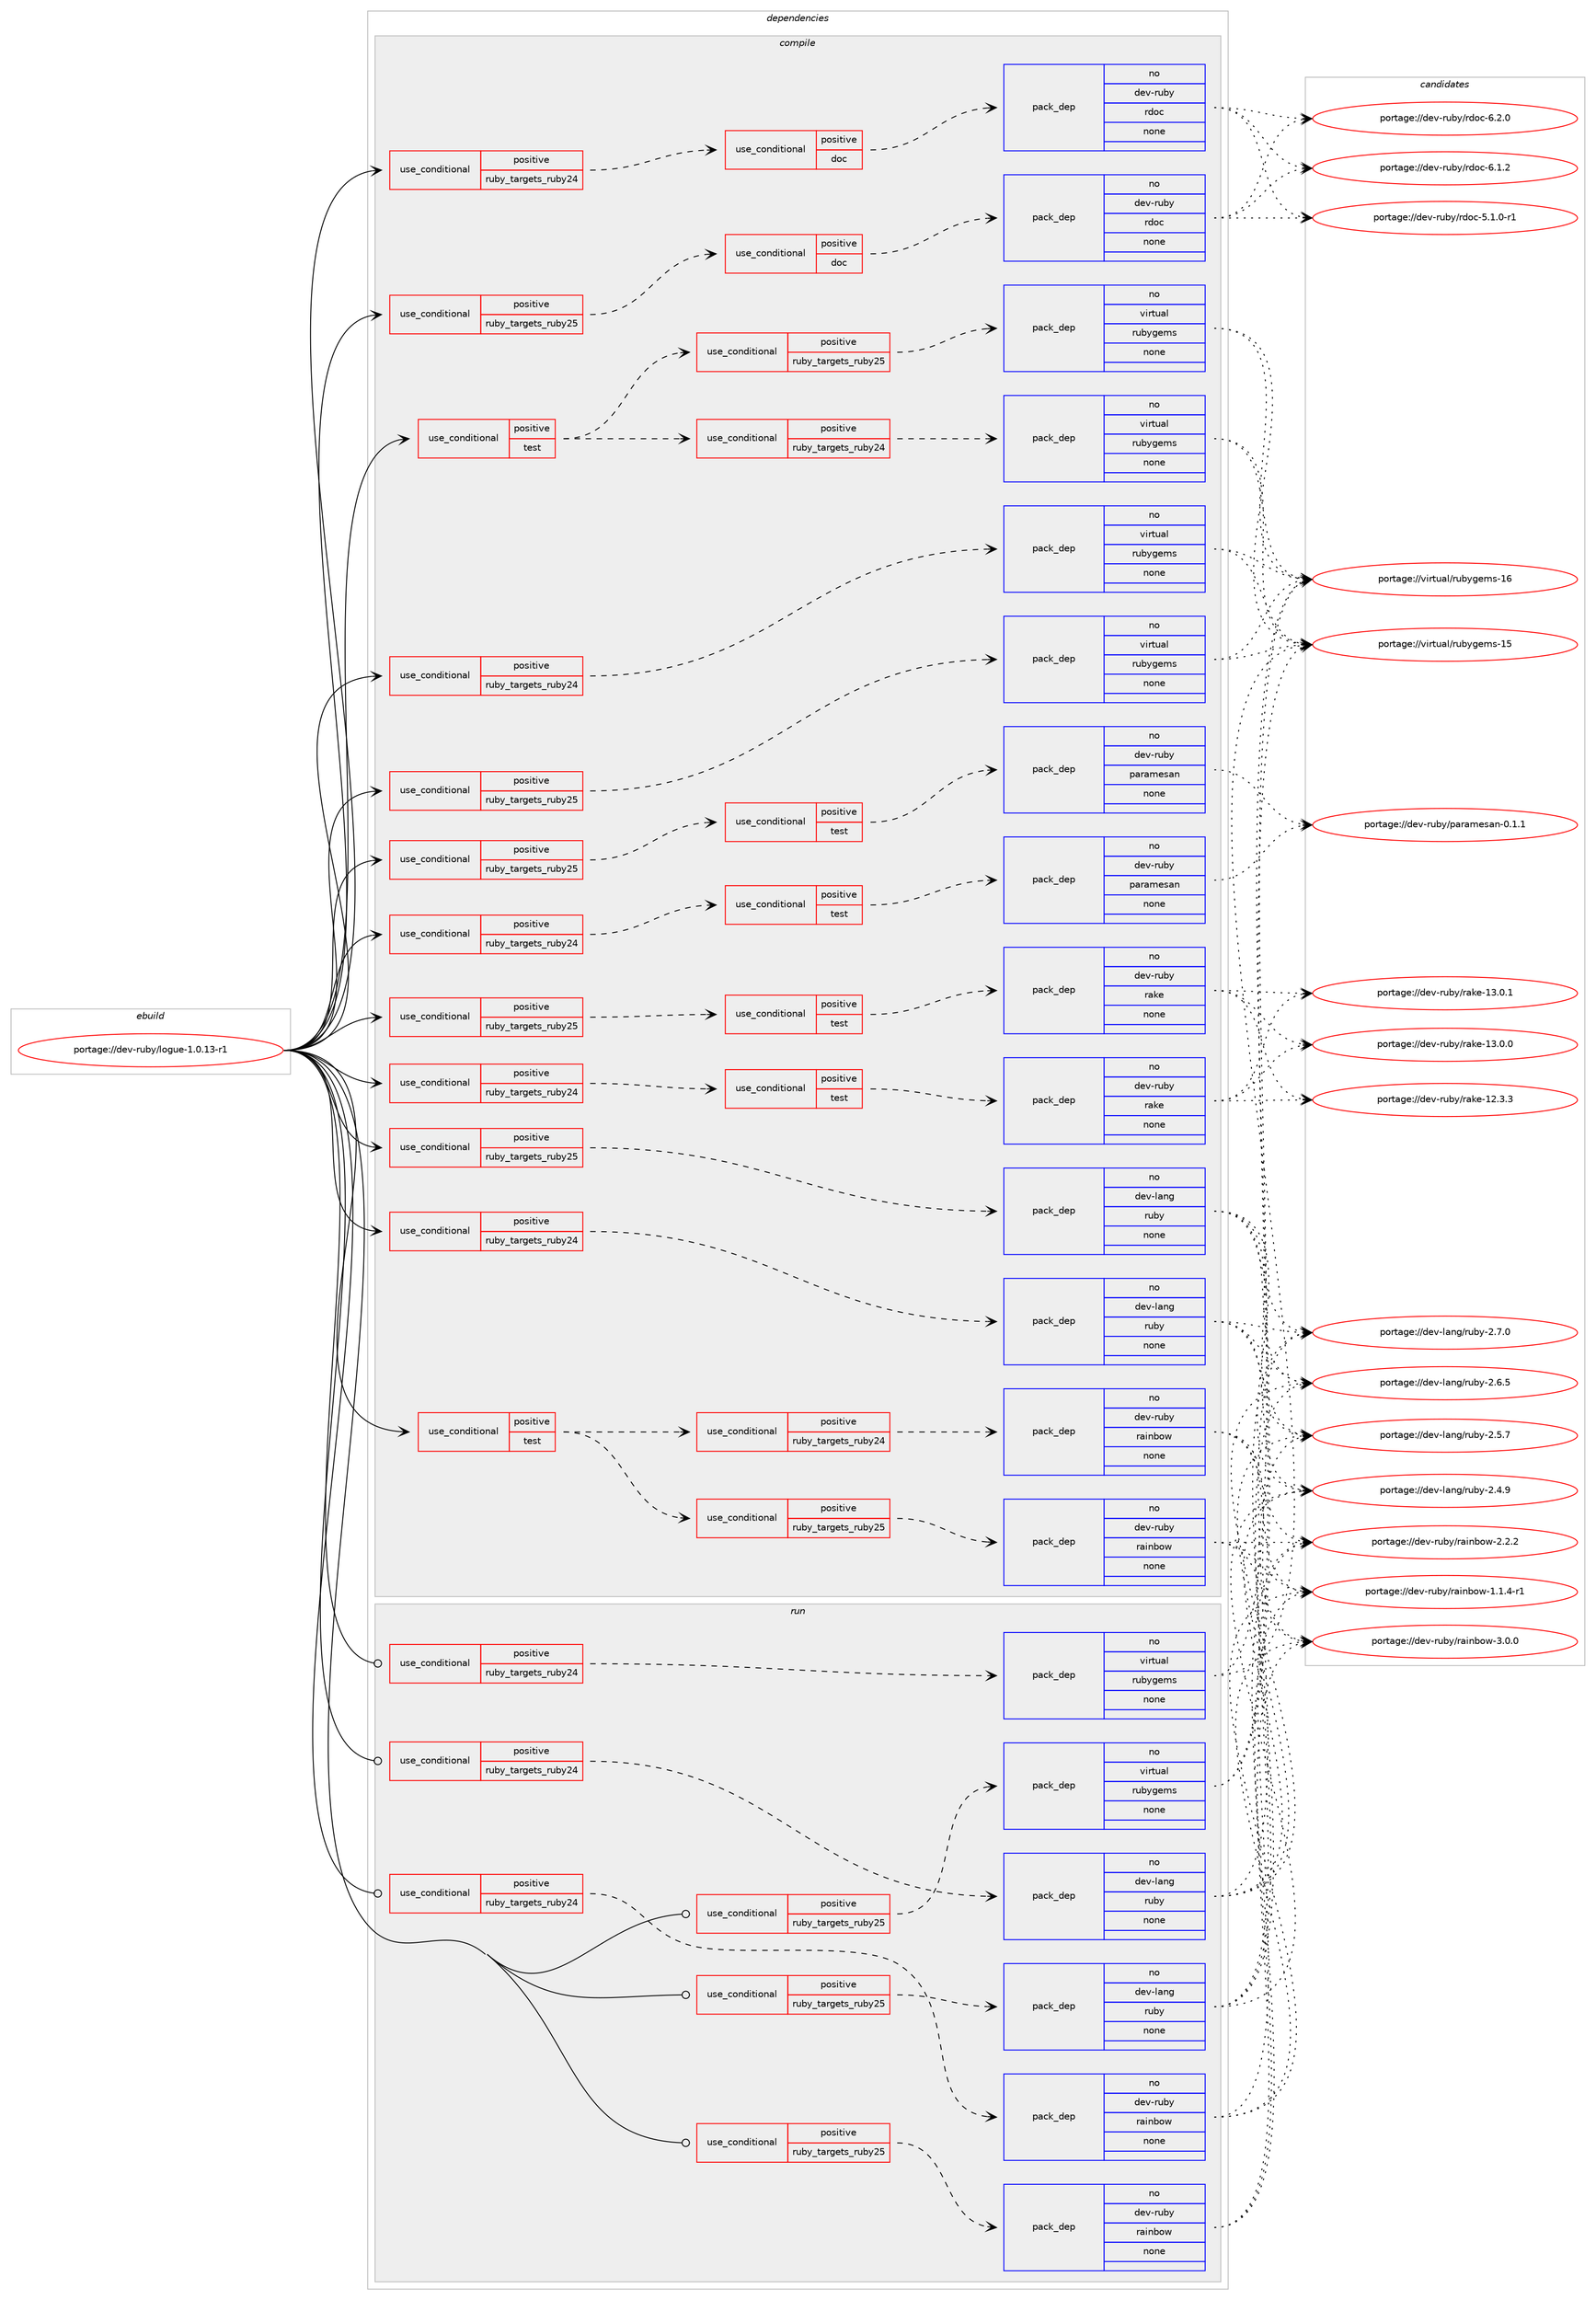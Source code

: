 digraph prolog {

# *************
# Graph options
# *************

newrank=true;
concentrate=true;
compound=true;
graph [rankdir=LR,fontname=Helvetica,fontsize=10,ranksep=1.5];#, ranksep=2.5, nodesep=0.2];
edge  [arrowhead=vee];
node  [fontname=Helvetica,fontsize=10];

# **********
# The ebuild
# **********

subgraph cluster_leftcol {
color=gray;
label=<<i>ebuild</i>>;
id [label="portage://dev-ruby/logue-1.0.13-r1", color=red, width=4, href="../dev-ruby/logue-1.0.13-r1.svg"];
}

# ****************
# The dependencies
# ****************

subgraph cluster_midcol {
color=gray;
label=<<i>dependencies</i>>;
subgraph cluster_compile {
fillcolor="#eeeeee";
style=filled;
label=<<i>compile</i>>;
subgraph cond83298 {
dependency348232 [label=<<TABLE BORDER="0" CELLBORDER="1" CELLSPACING="0" CELLPADDING="4"><TR><TD ROWSPAN="3" CELLPADDING="10">use_conditional</TD></TR><TR><TD>positive</TD></TR><TR><TD>ruby_targets_ruby24</TD></TR></TABLE>>, shape=none, color=red];
subgraph cond83299 {
dependency348233 [label=<<TABLE BORDER="0" CELLBORDER="1" CELLSPACING="0" CELLPADDING="4"><TR><TD ROWSPAN="3" CELLPADDING="10">use_conditional</TD></TR><TR><TD>positive</TD></TR><TR><TD>doc</TD></TR></TABLE>>, shape=none, color=red];
subgraph pack260139 {
dependency348234 [label=<<TABLE BORDER="0" CELLBORDER="1" CELLSPACING="0" CELLPADDING="4" WIDTH="220"><TR><TD ROWSPAN="6" CELLPADDING="30">pack_dep</TD></TR><TR><TD WIDTH="110">no</TD></TR><TR><TD>dev-ruby</TD></TR><TR><TD>rdoc</TD></TR><TR><TD>none</TD></TR><TR><TD></TD></TR></TABLE>>, shape=none, color=blue];
}
dependency348233:e -> dependency348234:w [weight=20,style="dashed",arrowhead="vee"];
}
dependency348232:e -> dependency348233:w [weight=20,style="dashed",arrowhead="vee"];
}
id:e -> dependency348232:w [weight=20,style="solid",arrowhead="vee"];
subgraph cond83300 {
dependency348235 [label=<<TABLE BORDER="0" CELLBORDER="1" CELLSPACING="0" CELLPADDING="4"><TR><TD ROWSPAN="3" CELLPADDING="10">use_conditional</TD></TR><TR><TD>positive</TD></TR><TR><TD>ruby_targets_ruby24</TD></TR></TABLE>>, shape=none, color=red];
subgraph cond83301 {
dependency348236 [label=<<TABLE BORDER="0" CELLBORDER="1" CELLSPACING="0" CELLPADDING="4"><TR><TD ROWSPAN="3" CELLPADDING="10">use_conditional</TD></TR><TR><TD>positive</TD></TR><TR><TD>test</TD></TR></TABLE>>, shape=none, color=red];
subgraph pack260140 {
dependency348237 [label=<<TABLE BORDER="0" CELLBORDER="1" CELLSPACING="0" CELLPADDING="4" WIDTH="220"><TR><TD ROWSPAN="6" CELLPADDING="30">pack_dep</TD></TR><TR><TD WIDTH="110">no</TD></TR><TR><TD>dev-ruby</TD></TR><TR><TD>paramesan</TD></TR><TR><TD>none</TD></TR><TR><TD></TD></TR></TABLE>>, shape=none, color=blue];
}
dependency348236:e -> dependency348237:w [weight=20,style="dashed",arrowhead="vee"];
}
dependency348235:e -> dependency348236:w [weight=20,style="dashed",arrowhead="vee"];
}
id:e -> dependency348235:w [weight=20,style="solid",arrowhead="vee"];
subgraph cond83302 {
dependency348238 [label=<<TABLE BORDER="0" CELLBORDER="1" CELLSPACING="0" CELLPADDING="4"><TR><TD ROWSPAN="3" CELLPADDING="10">use_conditional</TD></TR><TR><TD>positive</TD></TR><TR><TD>ruby_targets_ruby24</TD></TR></TABLE>>, shape=none, color=red];
subgraph cond83303 {
dependency348239 [label=<<TABLE BORDER="0" CELLBORDER="1" CELLSPACING="0" CELLPADDING="4"><TR><TD ROWSPAN="3" CELLPADDING="10">use_conditional</TD></TR><TR><TD>positive</TD></TR><TR><TD>test</TD></TR></TABLE>>, shape=none, color=red];
subgraph pack260141 {
dependency348240 [label=<<TABLE BORDER="0" CELLBORDER="1" CELLSPACING="0" CELLPADDING="4" WIDTH="220"><TR><TD ROWSPAN="6" CELLPADDING="30">pack_dep</TD></TR><TR><TD WIDTH="110">no</TD></TR><TR><TD>dev-ruby</TD></TR><TR><TD>rake</TD></TR><TR><TD>none</TD></TR><TR><TD></TD></TR></TABLE>>, shape=none, color=blue];
}
dependency348239:e -> dependency348240:w [weight=20,style="dashed",arrowhead="vee"];
}
dependency348238:e -> dependency348239:w [weight=20,style="dashed",arrowhead="vee"];
}
id:e -> dependency348238:w [weight=20,style="solid",arrowhead="vee"];
subgraph cond83304 {
dependency348241 [label=<<TABLE BORDER="0" CELLBORDER="1" CELLSPACING="0" CELLPADDING="4"><TR><TD ROWSPAN="3" CELLPADDING="10">use_conditional</TD></TR><TR><TD>positive</TD></TR><TR><TD>ruby_targets_ruby24</TD></TR></TABLE>>, shape=none, color=red];
subgraph pack260142 {
dependency348242 [label=<<TABLE BORDER="0" CELLBORDER="1" CELLSPACING="0" CELLPADDING="4" WIDTH="220"><TR><TD ROWSPAN="6" CELLPADDING="30">pack_dep</TD></TR><TR><TD WIDTH="110">no</TD></TR><TR><TD>dev-lang</TD></TR><TR><TD>ruby</TD></TR><TR><TD>none</TD></TR><TR><TD></TD></TR></TABLE>>, shape=none, color=blue];
}
dependency348241:e -> dependency348242:w [weight=20,style="dashed",arrowhead="vee"];
}
id:e -> dependency348241:w [weight=20,style="solid",arrowhead="vee"];
subgraph cond83305 {
dependency348243 [label=<<TABLE BORDER="0" CELLBORDER="1" CELLSPACING="0" CELLPADDING="4"><TR><TD ROWSPAN="3" CELLPADDING="10">use_conditional</TD></TR><TR><TD>positive</TD></TR><TR><TD>ruby_targets_ruby24</TD></TR></TABLE>>, shape=none, color=red];
subgraph pack260143 {
dependency348244 [label=<<TABLE BORDER="0" CELLBORDER="1" CELLSPACING="0" CELLPADDING="4" WIDTH="220"><TR><TD ROWSPAN="6" CELLPADDING="30">pack_dep</TD></TR><TR><TD WIDTH="110">no</TD></TR><TR><TD>virtual</TD></TR><TR><TD>rubygems</TD></TR><TR><TD>none</TD></TR><TR><TD></TD></TR></TABLE>>, shape=none, color=blue];
}
dependency348243:e -> dependency348244:w [weight=20,style="dashed",arrowhead="vee"];
}
id:e -> dependency348243:w [weight=20,style="solid",arrowhead="vee"];
subgraph cond83306 {
dependency348245 [label=<<TABLE BORDER="0" CELLBORDER="1" CELLSPACING="0" CELLPADDING="4"><TR><TD ROWSPAN="3" CELLPADDING="10">use_conditional</TD></TR><TR><TD>positive</TD></TR><TR><TD>ruby_targets_ruby25</TD></TR></TABLE>>, shape=none, color=red];
subgraph cond83307 {
dependency348246 [label=<<TABLE BORDER="0" CELLBORDER="1" CELLSPACING="0" CELLPADDING="4"><TR><TD ROWSPAN="3" CELLPADDING="10">use_conditional</TD></TR><TR><TD>positive</TD></TR><TR><TD>doc</TD></TR></TABLE>>, shape=none, color=red];
subgraph pack260144 {
dependency348247 [label=<<TABLE BORDER="0" CELLBORDER="1" CELLSPACING="0" CELLPADDING="4" WIDTH="220"><TR><TD ROWSPAN="6" CELLPADDING="30">pack_dep</TD></TR><TR><TD WIDTH="110">no</TD></TR><TR><TD>dev-ruby</TD></TR><TR><TD>rdoc</TD></TR><TR><TD>none</TD></TR><TR><TD></TD></TR></TABLE>>, shape=none, color=blue];
}
dependency348246:e -> dependency348247:w [weight=20,style="dashed",arrowhead="vee"];
}
dependency348245:e -> dependency348246:w [weight=20,style="dashed",arrowhead="vee"];
}
id:e -> dependency348245:w [weight=20,style="solid",arrowhead="vee"];
subgraph cond83308 {
dependency348248 [label=<<TABLE BORDER="0" CELLBORDER="1" CELLSPACING="0" CELLPADDING="4"><TR><TD ROWSPAN="3" CELLPADDING="10">use_conditional</TD></TR><TR><TD>positive</TD></TR><TR><TD>ruby_targets_ruby25</TD></TR></TABLE>>, shape=none, color=red];
subgraph cond83309 {
dependency348249 [label=<<TABLE BORDER="0" CELLBORDER="1" CELLSPACING="0" CELLPADDING="4"><TR><TD ROWSPAN="3" CELLPADDING="10">use_conditional</TD></TR><TR><TD>positive</TD></TR><TR><TD>test</TD></TR></TABLE>>, shape=none, color=red];
subgraph pack260145 {
dependency348250 [label=<<TABLE BORDER="0" CELLBORDER="1" CELLSPACING="0" CELLPADDING="4" WIDTH="220"><TR><TD ROWSPAN="6" CELLPADDING="30">pack_dep</TD></TR><TR><TD WIDTH="110">no</TD></TR><TR><TD>dev-ruby</TD></TR><TR><TD>paramesan</TD></TR><TR><TD>none</TD></TR><TR><TD></TD></TR></TABLE>>, shape=none, color=blue];
}
dependency348249:e -> dependency348250:w [weight=20,style="dashed",arrowhead="vee"];
}
dependency348248:e -> dependency348249:w [weight=20,style="dashed",arrowhead="vee"];
}
id:e -> dependency348248:w [weight=20,style="solid",arrowhead="vee"];
subgraph cond83310 {
dependency348251 [label=<<TABLE BORDER="0" CELLBORDER="1" CELLSPACING="0" CELLPADDING="4"><TR><TD ROWSPAN="3" CELLPADDING="10">use_conditional</TD></TR><TR><TD>positive</TD></TR><TR><TD>ruby_targets_ruby25</TD></TR></TABLE>>, shape=none, color=red];
subgraph cond83311 {
dependency348252 [label=<<TABLE BORDER="0" CELLBORDER="1" CELLSPACING="0" CELLPADDING="4"><TR><TD ROWSPAN="3" CELLPADDING="10">use_conditional</TD></TR><TR><TD>positive</TD></TR><TR><TD>test</TD></TR></TABLE>>, shape=none, color=red];
subgraph pack260146 {
dependency348253 [label=<<TABLE BORDER="0" CELLBORDER="1" CELLSPACING="0" CELLPADDING="4" WIDTH="220"><TR><TD ROWSPAN="6" CELLPADDING="30">pack_dep</TD></TR><TR><TD WIDTH="110">no</TD></TR><TR><TD>dev-ruby</TD></TR><TR><TD>rake</TD></TR><TR><TD>none</TD></TR><TR><TD></TD></TR></TABLE>>, shape=none, color=blue];
}
dependency348252:e -> dependency348253:w [weight=20,style="dashed",arrowhead="vee"];
}
dependency348251:e -> dependency348252:w [weight=20,style="dashed",arrowhead="vee"];
}
id:e -> dependency348251:w [weight=20,style="solid",arrowhead="vee"];
subgraph cond83312 {
dependency348254 [label=<<TABLE BORDER="0" CELLBORDER="1" CELLSPACING="0" CELLPADDING="4"><TR><TD ROWSPAN="3" CELLPADDING="10">use_conditional</TD></TR><TR><TD>positive</TD></TR><TR><TD>ruby_targets_ruby25</TD></TR></TABLE>>, shape=none, color=red];
subgraph pack260147 {
dependency348255 [label=<<TABLE BORDER="0" CELLBORDER="1" CELLSPACING="0" CELLPADDING="4" WIDTH="220"><TR><TD ROWSPAN="6" CELLPADDING="30">pack_dep</TD></TR><TR><TD WIDTH="110">no</TD></TR><TR><TD>dev-lang</TD></TR><TR><TD>ruby</TD></TR><TR><TD>none</TD></TR><TR><TD></TD></TR></TABLE>>, shape=none, color=blue];
}
dependency348254:e -> dependency348255:w [weight=20,style="dashed",arrowhead="vee"];
}
id:e -> dependency348254:w [weight=20,style="solid",arrowhead="vee"];
subgraph cond83313 {
dependency348256 [label=<<TABLE BORDER="0" CELLBORDER="1" CELLSPACING="0" CELLPADDING="4"><TR><TD ROWSPAN="3" CELLPADDING="10">use_conditional</TD></TR><TR><TD>positive</TD></TR><TR><TD>ruby_targets_ruby25</TD></TR></TABLE>>, shape=none, color=red];
subgraph pack260148 {
dependency348257 [label=<<TABLE BORDER="0" CELLBORDER="1" CELLSPACING="0" CELLPADDING="4" WIDTH="220"><TR><TD ROWSPAN="6" CELLPADDING="30">pack_dep</TD></TR><TR><TD WIDTH="110">no</TD></TR><TR><TD>virtual</TD></TR><TR><TD>rubygems</TD></TR><TR><TD>none</TD></TR><TR><TD></TD></TR></TABLE>>, shape=none, color=blue];
}
dependency348256:e -> dependency348257:w [weight=20,style="dashed",arrowhead="vee"];
}
id:e -> dependency348256:w [weight=20,style="solid",arrowhead="vee"];
subgraph cond83314 {
dependency348258 [label=<<TABLE BORDER="0" CELLBORDER="1" CELLSPACING="0" CELLPADDING="4"><TR><TD ROWSPAN="3" CELLPADDING="10">use_conditional</TD></TR><TR><TD>positive</TD></TR><TR><TD>test</TD></TR></TABLE>>, shape=none, color=red];
subgraph cond83315 {
dependency348259 [label=<<TABLE BORDER="0" CELLBORDER="1" CELLSPACING="0" CELLPADDING="4"><TR><TD ROWSPAN="3" CELLPADDING="10">use_conditional</TD></TR><TR><TD>positive</TD></TR><TR><TD>ruby_targets_ruby24</TD></TR></TABLE>>, shape=none, color=red];
subgraph pack260149 {
dependency348260 [label=<<TABLE BORDER="0" CELLBORDER="1" CELLSPACING="0" CELLPADDING="4" WIDTH="220"><TR><TD ROWSPAN="6" CELLPADDING="30">pack_dep</TD></TR><TR><TD WIDTH="110">no</TD></TR><TR><TD>dev-ruby</TD></TR><TR><TD>rainbow</TD></TR><TR><TD>none</TD></TR><TR><TD></TD></TR></TABLE>>, shape=none, color=blue];
}
dependency348259:e -> dependency348260:w [weight=20,style="dashed",arrowhead="vee"];
}
dependency348258:e -> dependency348259:w [weight=20,style="dashed",arrowhead="vee"];
subgraph cond83316 {
dependency348261 [label=<<TABLE BORDER="0" CELLBORDER="1" CELLSPACING="0" CELLPADDING="4"><TR><TD ROWSPAN="3" CELLPADDING="10">use_conditional</TD></TR><TR><TD>positive</TD></TR><TR><TD>ruby_targets_ruby25</TD></TR></TABLE>>, shape=none, color=red];
subgraph pack260150 {
dependency348262 [label=<<TABLE BORDER="0" CELLBORDER="1" CELLSPACING="0" CELLPADDING="4" WIDTH="220"><TR><TD ROWSPAN="6" CELLPADDING="30">pack_dep</TD></TR><TR><TD WIDTH="110">no</TD></TR><TR><TD>dev-ruby</TD></TR><TR><TD>rainbow</TD></TR><TR><TD>none</TD></TR><TR><TD></TD></TR></TABLE>>, shape=none, color=blue];
}
dependency348261:e -> dependency348262:w [weight=20,style="dashed",arrowhead="vee"];
}
dependency348258:e -> dependency348261:w [weight=20,style="dashed",arrowhead="vee"];
}
id:e -> dependency348258:w [weight=20,style="solid",arrowhead="vee"];
subgraph cond83317 {
dependency348263 [label=<<TABLE BORDER="0" CELLBORDER="1" CELLSPACING="0" CELLPADDING="4"><TR><TD ROWSPAN="3" CELLPADDING="10">use_conditional</TD></TR><TR><TD>positive</TD></TR><TR><TD>test</TD></TR></TABLE>>, shape=none, color=red];
subgraph cond83318 {
dependency348264 [label=<<TABLE BORDER="0" CELLBORDER="1" CELLSPACING="0" CELLPADDING="4"><TR><TD ROWSPAN="3" CELLPADDING="10">use_conditional</TD></TR><TR><TD>positive</TD></TR><TR><TD>ruby_targets_ruby24</TD></TR></TABLE>>, shape=none, color=red];
subgraph pack260151 {
dependency348265 [label=<<TABLE BORDER="0" CELLBORDER="1" CELLSPACING="0" CELLPADDING="4" WIDTH="220"><TR><TD ROWSPAN="6" CELLPADDING="30">pack_dep</TD></TR><TR><TD WIDTH="110">no</TD></TR><TR><TD>virtual</TD></TR><TR><TD>rubygems</TD></TR><TR><TD>none</TD></TR><TR><TD></TD></TR></TABLE>>, shape=none, color=blue];
}
dependency348264:e -> dependency348265:w [weight=20,style="dashed",arrowhead="vee"];
}
dependency348263:e -> dependency348264:w [weight=20,style="dashed",arrowhead="vee"];
subgraph cond83319 {
dependency348266 [label=<<TABLE BORDER="0" CELLBORDER="1" CELLSPACING="0" CELLPADDING="4"><TR><TD ROWSPAN="3" CELLPADDING="10">use_conditional</TD></TR><TR><TD>positive</TD></TR><TR><TD>ruby_targets_ruby25</TD></TR></TABLE>>, shape=none, color=red];
subgraph pack260152 {
dependency348267 [label=<<TABLE BORDER="0" CELLBORDER="1" CELLSPACING="0" CELLPADDING="4" WIDTH="220"><TR><TD ROWSPAN="6" CELLPADDING="30">pack_dep</TD></TR><TR><TD WIDTH="110">no</TD></TR><TR><TD>virtual</TD></TR><TR><TD>rubygems</TD></TR><TR><TD>none</TD></TR><TR><TD></TD></TR></TABLE>>, shape=none, color=blue];
}
dependency348266:e -> dependency348267:w [weight=20,style="dashed",arrowhead="vee"];
}
dependency348263:e -> dependency348266:w [weight=20,style="dashed",arrowhead="vee"];
}
id:e -> dependency348263:w [weight=20,style="solid",arrowhead="vee"];
}
subgraph cluster_compileandrun {
fillcolor="#eeeeee";
style=filled;
label=<<i>compile and run</i>>;
}
subgraph cluster_run {
fillcolor="#eeeeee";
style=filled;
label=<<i>run</i>>;
subgraph cond83320 {
dependency348268 [label=<<TABLE BORDER="0" CELLBORDER="1" CELLSPACING="0" CELLPADDING="4"><TR><TD ROWSPAN="3" CELLPADDING="10">use_conditional</TD></TR><TR><TD>positive</TD></TR><TR><TD>ruby_targets_ruby24</TD></TR></TABLE>>, shape=none, color=red];
subgraph pack260153 {
dependency348269 [label=<<TABLE BORDER="0" CELLBORDER="1" CELLSPACING="0" CELLPADDING="4" WIDTH="220"><TR><TD ROWSPAN="6" CELLPADDING="30">pack_dep</TD></TR><TR><TD WIDTH="110">no</TD></TR><TR><TD>dev-lang</TD></TR><TR><TD>ruby</TD></TR><TR><TD>none</TD></TR><TR><TD></TD></TR></TABLE>>, shape=none, color=blue];
}
dependency348268:e -> dependency348269:w [weight=20,style="dashed",arrowhead="vee"];
}
id:e -> dependency348268:w [weight=20,style="solid",arrowhead="odot"];
subgraph cond83321 {
dependency348270 [label=<<TABLE BORDER="0" CELLBORDER="1" CELLSPACING="0" CELLPADDING="4"><TR><TD ROWSPAN="3" CELLPADDING="10">use_conditional</TD></TR><TR><TD>positive</TD></TR><TR><TD>ruby_targets_ruby24</TD></TR></TABLE>>, shape=none, color=red];
subgraph pack260154 {
dependency348271 [label=<<TABLE BORDER="0" CELLBORDER="1" CELLSPACING="0" CELLPADDING="4" WIDTH="220"><TR><TD ROWSPAN="6" CELLPADDING="30">pack_dep</TD></TR><TR><TD WIDTH="110">no</TD></TR><TR><TD>dev-ruby</TD></TR><TR><TD>rainbow</TD></TR><TR><TD>none</TD></TR><TR><TD></TD></TR></TABLE>>, shape=none, color=blue];
}
dependency348270:e -> dependency348271:w [weight=20,style="dashed",arrowhead="vee"];
}
id:e -> dependency348270:w [weight=20,style="solid",arrowhead="odot"];
subgraph cond83322 {
dependency348272 [label=<<TABLE BORDER="0" CELLBORDER="1" CELLSPACING="0" CELLPADDING="4"><TR><TD ROWSPAN="3" CELLPADDING="10">use_conditional</TD></TR><TR><TD>positive</TD></TR><TR><TD>ruby_targets_ruby24</TD></TR></TABLE>>, shape=none, color=red];
subgraph pack260155 {
dependency348273 [label=<<TABLE BORDER="0" CELLBORDER="1" CELLSPACING="0" CELLPADDING="4" WIDTH="220"><TR><TD ROWSPAN="6" CELLPADDING="30">pack_dep</TD></TR><TR><TD WIDTH="110">no</TD></TR><TR><TD>virtual</TD></TR><TR><TD>rubygems</TD></TR><TR><TD>none</TD></TR><TR><TD></TD></TR></TABLE>>, shape=none, color=blue];
}
dependency348272:e -> dependency348273:w [weight=20,style="dashed",arrowhead="vee"];
}
id:e -> dependency348272:w [weight=20,style="solid",arrowhead="odot"];
subgraph cond83323 {
dependency348274 [label=<<TABLE BORDER="0" CELLBORDER="1" CELLSPACING="0" CELLPADDING="4"><TR><TD ROWSPAN="3" CELLPADDING="10">use_conditional</TD></TR><TR><TD>positive</TD></TR><TR><TD>ruby_targets_ruby25</TD></TR></TABLE>>, shape=none, color=red];
subgraph pack260156 {
dependency348275 [label=<<TABLE BORDER="0" CELLBORDER="1" CELLSPACING="0" CELLPADDING="4" WIDTH="220"><TR><TD ROWSPAN="6" CELLPADDING="30">pack_dep</TD></TR><TR><TD WIDTH="110">no</TD></TR><TR><TD>dev-lang</TD></TR><TR><TD>ruby</TD></TR><TR><TD>none</TD></TR><TR><TD></TD></TR></TABLE>>, shape=none, color=blue];
}
dependency348274:e -> dependency348275:w [weight=20,style="dashed",arrowhead="vee"];
}
id:e -> dependency348274:w [weight=20,style="solid",arrowhead="odot"];
subgraph cond83324 {
dependency348276 [label=<<TABLE BORDER="0" CELLBORDER="1" CELLSPACING="0" CELLPADDING="4"><TR><TD ROWSPAN="3" CELLPADDING="10">use_conditional</TD></TR><TR><TD>positive</TD></TR><TR><TD>ruby_targets_ruby25</TD></TR></TABLE>>, shape=none, color=red];
subgraph pack260157 {
dependency348277 [label=<<TABLE BORDER="0" CELLBORDER="1" CELLSPACING="0" CELLPADDING="4" WIDTH="220"><TR><TD ROWSPAN="6" CELLPADDING="30">pack_dep</TD></TR><TR><TD WIDTH="110">no</TD></TR><TR><TD>dev-ruby</TD></TR><TR><TD>rainbow</TD></TR><TR><TD>none</TD></TR><TR><TD></TD></TR></TABLE>>, shape=none, color=blue];
}
dependency348276:e -> dependency348277:w [weight=20,style="dashed",arrowhead="vee"];
}
id:e -> dependency348276:w [weight=20,style="solid",arrowhead="odot"];
subgraph cond83325 {
dependency348278 [label=<<TABLE BORDER="0" CELLBORDER="1" CELLSPACING="0" CELLPADDING="4"><TR><TD ROWSPAN="3" CELLPADDING="10">use_conditional</TD></TR><TR><TD>positive</TD></TR><TR><TD>ruby_targets_ruby25</TD></TR></TABLE>>, shape=none, color=red];
subgraph pack260158 {
dependency348279 [label=<<TABLE BORDER="0" CELLBORDER="1" CELLSPACING="0" CELLPADDING="4" WIDTH="220"><TR><TD ROWSPAN="6" CELLPADDING="30">pack_dep</TD></TR><TR><TD WIDTH="110">no</TD></TR><TR><TD>virtual</TD></TR><TR><TD>rubygems</TD></TR><TR><TD>none</TD></TR><TR><TD></TD></TR></TABLE>>, shape=none, color=blue];
}
dependency348278:e -> dependency348279:w [weight=20,style="dashed",arrowhead="vee"];
}
id:e -> dependency348278:w [weight=20,style="solid",arrowhead="odot"];
}
}

# **************
# The candidates
# **************

subgraph cluster_choices {
rank=same;
color=gray;
label=<<i>candidates</i>>;

subgraph choice260139 {
color=black;
nodesep=1;
choice10010111845114117981214711410011199455446504648 [label="portage://dev-ruby/rdoc-6.2.0", color=red, width=4,href="../dev-ruby/rdoc-6.2.0.svg"];
choice10010111845114117981214711410011199455446494650 [label="portage://dev-ruby/rdoc-6.1.2", color=red, width=4,href="../dev-ruby/rdoc-6.1.2.svg"];
choice100101118451141179812147114100111994553464946484511449 [label="portage://dev-ruby/rdoc-5.1.0-r1", color=red, width=4,href="../dev-ruby/rdoc-5.1.0-r1.svg"];
dependency348234:e -> choice10010111845114117981214711410011199455446504648:w [style=dotted,weight="100"];
dependency348234:e -> choice10010111845114117981214711410011199455446494650:w [style=dotted,weight="100"];
dependency348234:e -> choice100101118451141179812147114100111994553464946484511449:w [style=dotted,weight="100"];
}
subgraph choice260140 {
color=black;
nodesep=1;
choice100101118451141179812147112971149710910111597110454846494649 [label="portage://dev-ruby/paramesan-0.1.1", color=red, width=4,href="../dev-ruby/paramesan-0.1.1.svg"];
dependency348237:e -> choice100101118451141179812147112971149710910111597110454846494649:w [style=dotted,weight="100"];
}
subgraph choice260141 {
color=black;
nodesep=1;
choice1001011184511411798121471149710710145495146484649 [label="portage://dev-ruby/rake-13.0.1", color=red, width=4,href="../dev-ruby/rake-13.0.1.svg"];
choice1001011184511411798121471149710710145495146484648 [label="portage://dev-ruby/rake-13.0.0", color=red, width=4,href="../dev-ruby/rake-13.0.0.svg"];
choice1001011184511411798121471149710710145495046514651 [label="portage://dev-ruby/rake-12.3.3", color=red, width=4,href="../dev-ruby/rake-12.3.3.svg"];
dependency348240:e -> choice1001011184511411798121471149710710145495146484649:w [style=dotted,weight="100"];
dependency348240:e -> choice1001011184511411798121471149710710145495146484648:w [style=dotted,weight="100"];
dependency348240:e -> choice1001011184511411798121471149710710145495046514651:w [style=dotted,weight="100"];
}
subgraph choice260142 {
color=black;
nodesep=1;
choice10010111845108971101034711411798121455046554648 [label="portage://dev-lang/ruby-2.7.0", color=red, width=4,href="../dev-lang/ruby-2.7.0.svg"];
choice10010111845108971101034711411798121455046544653 [label="portage://dev-lang/ruby-2.6.5", color=red, width=4,href="../dev-lang/ruby-2.6.5.svg"];
choice10010111845108971101034711411798121455046534655 [label="portage://dev-lang/ruby-2.5.7", color=red, width=4,href="../dev-lang/ruby-2.5.7.svg"];
choice10010111845108971101034711411798121455046524657 [label="portage://dev-lang/ruby-2.4.9", color=red, width=4,href="../dev-lang/ruby-2.4.9.svg"];
dependency348242:e -> choice10010111845108971101034711411798121455046554648:w [style=dotted,weight="100"];
dependency348242:e -> choice10010111845108971101034711411798121455046544653:w [style=dotted,weight="100"];
dependency348242:e -> choice10010111845108971101034711411798121455046534655:w [style=dotted,weight="100"];
dependency348242:e -> choice10010111845108971101034711411798121455046524657:w [style=dotted,weight="100"];
}
subgraph choice260143 {
color=black;
nodesep=1;
choice118105114116117971084711411798121103101109115454954 [label="portage://virtual/rubygems-16", color=red, width=4,href="../virtual/rubygems-16.svg"];
choice118105114116117971084711411798121103101109115454953 [label="portage://virtual/rubygems-15", color=red, width=4,href="../virtual/rubygems-15.svg"];
dependency348244:e -> choice118105114116117971084711411798121103101109115454954:w [style=dotted,weight="100"];
dependency348244:e -> choice118105114116117971084711411798121103101109115454953:w [style=dotted,weight="100"];
}
subgraph choice260144 {
color=black;
nodesep=1;
choice10010111845114117981214711410011199455446504648 [label="portage://dev-ruby/rdoc-6.2.0", color=red, width=4,href="../dev-ruby/rdoc-6.2.0.svg"];
choice10010111845114117981214711410011199455446494650 [label="portage://dev-ruby/rdoc-6.1.2", color=red, width=4,href="../dev-ruby/rdoc-6.1.2.svg"];
choice100101118451141179812147114100111994553464946484511449 [label="portage://dev-ruby/rdoc-5.1.0-r1", color=red, width=4,href="../dev-ruby/rdoc-5.1.0-r1.svg"];
dependency348247:e -> choice10010111845114117981214711410011199455446504648:w [style=dotted,weight="100"];
dependency348247:e -> choice10010111845114117981214711410011199455446494650:w [style=dotted,weight="100"];
dependency348247:e -> choice100101118451141179812147114100111994553464946484511449:w [style=dotted,weight="100"];
}
subgraph choice260145 {
color=black;
nodesep=1;
choice100101118451141179812147112971149710910111597110454846494649 [label="portage://dev-ruby/paramesan-0.1.1", color=red, width=4,href="../dev-ruby/paramesan-0.1.1.svg"];
dependency348250:e -> choice100101118451141179812147112971149710910111597110454846494649:w [style=dotted,weight="100"];
}
subgraph choice260146 {
color=black;
nodesep=1;
choice1001011184511411798121471149710710145495146484649 [label="portage://dev-ruby/rake-13.0.1", color=red, width=4,href="../dev-ruby/rake-13.0.1.svg"];
choice1001011184511411798121471149710710145495146484648 [label="portage://dev-ruby/rake-13.0.0", color=red, width=4,href="../dev-ruby/rake-13.0.0.svg"];
choice1001011184511411798121471149710710145495046514651 [label="portage://dev-ruby/rake-12.3.3", color=red, width=4,href="../dev-ruby/rake-12.3.3.svg"];
dependency348253:e -> choice1001011184511411798121471149710710145495146484649:w [style=dotted,weight="100"];
dependency348253:e -> choice1001011184511411798121471149710710145495146484648:w [style=dotted,weight="100"];
dependency348253:e -> choice1001011184511411798121471149710710145495046514651:w [style=dotted,weight="100"];
}
subgraph choice260147 {
color=black;
nodesep=1;
choice10010111845108971101034711411798121455046554648 [label="portage://dev-lang/ruby-2.7.0", color=red, width=4,href="../dev-lang/ruby-2.7.0.svg"];
choice10010111845108971101034711411798121455046544653 [label="portage://dev-lang/ruby-2.6.5", color=red, width=4,href="../dev-lang/ruby-2.6.5.svg"];
choice10010111845108971101034711411798121455046534655 [label="portage://dev-lang/ruby-2.5.7", color=red, width=4,href="../dev-lang/ruby-2.5.7.svg"];
choice10010111845108971101034711411798121455046524657 [label="portage://dev-lang/ruby-2.4.9", color=red, width=4,href="../dev-lang/ruby-2.4.9.svg"];
dependency348255:e -> choice10010111845108971101034711411798121455046554648:w [style=dotted,weight="100"];
dependency348255:e -> choice10010111845108971101034711411798121455046544653:w [style=dotted,weight="100"];
dependency348255:e -> choice10010111845108971101034711411798121455046534655:w [style=dotted,weight="100"];
dependency348255:e -> choice10010111845108971101034711411798121455046524657:w [style=dotted,weight="100"];
}
subgraph choice260148 {
color=black;
nodesep=1;
choice118105114116117971084711411798121103101109115454954 [label="portage://virtual/rubygems-16", color=red, width=4,href="../virtual/rubygems-16.svg"];
choice118105114116117971084711411798121103101109115454953 [label="portage://virtual/rubygems-15", color=red, width=4,href="../virtual/rubygems-15.svg"];
dependency348257:e -> choice118105114116117971084711411798121103101109115454954:w [style=dotted,weight="100"];
dependency348257:e -> choice118105114116117971084711411798121103101109115454953:w [style=dotted,weight="100"];
}
subgraph choice260149 {
color=black;
nodesep=1;
choice1001011184511411798121471149710511098111119455146484648 [label="portage://dev-ruby/rainbow-3.0.0", color=red, width=4,href="../dev-ruby/rainbow-3.0.0.svg"];
choice1001011184511411798121471149710511098111119455046504650 [label="portage://dev-ruby/rainbow-2.2.2", color=red, width=4,href="../dev-ruby/rainbow-2.2.2.svg"];
choice10010111845114117981214711497105110981111194549464946524511449 [label="portage://dev-ruby/rainbow-1.1.4-r1", color=red, width=4,href="../dev-ruby/rainbow-1.1.4-r1.svg"];
dependency348260:e -> choice1001011184511411798121471149710511098111119455146484648:w [style=dotted,weight="100"];
dependency348260:e -> choice1001011184511411798121471149710511098111119455046504650:w [style=dotted,weight="100"];
dependency348260:e -> choice10010111845114117981214711497105110981111194549464946524511449:w [style=dotted,weight="100"];
}
subgraph choice260150 {
color=black;
nodesep=1;
choice1001011184511411798121471149710511098111119455146484648 [label="portage://dev-ruby/rainbow-3.0.0", color=red, width=4,href="../dev-ruby/rainbow-3.0.0.svg"];
choice1001011184511411798121471149710511098111119455046504650 [label="portage://dev-ruby/rainbow-2.2.2", color=red, width=4,href="../dev-ruby/rainbow-2.2.2.svg"];
choice10010111845114117981214711497105110981111194549464946524511449 [label="portage://dev-ruby/rainbow-1.1.4-r1", color=red, width=4,href="../dev-ruby/rainbow-1.1.4-r1.svg"];
dependency348262:e -> choice1001011184511411798121471149710511098111119455146484648:w [style=dotted,weight="100"];
dependency348262:e -> choice1001011184511411798121471149710511098111119455046504650:w [style=dotted,weight="100"];
dependency348262:e -> choice10010111845114117981214711497105110981111194549464946524511449:w [style=dotted,weight="100"];
}
subgraph choice260151 {
color=black;
nodesep=1;
choice118105114116117971084711411798121103101109115454954 [label="portage://virtual/rubygems-16", color=red, width=4,href="../virtual/rubygems-16.svg"];
choice118105114116117971084711411798121103101109115454953 [label="portage://virtual/rubygems-15", color=red, width=4,href="../virtual/rubygems-15.svg"];
dependency348265:e -> choice118105114116117971084711411798121103101109115454954:w [style=dotted,weight="100"];
dependency348265:e -> choice118105114116117971084711411798121103101109115454953:w [style=dotted,weight="100"];
}
subgraph choice260152 {
color=black;
nodesep=1;
choice118105114116117971084711411798121103101109115454954 [label="portage://virtual/rubygems-16", color=red, width=4,href="../virtual/rubygems-16.svg"];
choice118105114116117971084711411798121103101109115454953 [label="portage://virtual/rubygems-15", color=red, width=4,href="../virtual/rubygems-15.svg"];
dependency348267:e -> choice118105114116117971084711411798121103101109115454954:w [style=dotted,weight="100"];
dependency348267:e -> choice118105114116117971084711411798121103101109115454953:w [style=dotted,weight="100"];
}
subgraph choice260153 {
color=black;
nodesep=1;
choice10010111845108971101034711411798121455046554648 [label="portage://dev-lang/ruby-2.7.0", color=red, width=4,href="../dev-lang/ruby-2.7.0.svg"];
choice10010111845108971101034711411798121455046544653 [label="portage://dev-lang/ruby-2.6.5", color=red, width=4,href="../dev-lang/ruby-2.6.5.svg"];
choice10010111845108971101034711411798121455046534655 [label="portage://dev-lang/ruby-2.5.7", color=red, width=4,href="../dev-lang/ruby-2.5.7.svg"];
choice10010111845108971101034711411798121455046524657 [label="portage://dev-lang/ruby-2.4.9", color=red, width=4,href="../dev-lang/ruby-2.4.9.svg"];
dependency348269:e -> choice10010111845108971101034711411798121455046554648:w [style=dotted,weight="100"];
dependency348269:e -> choice10010111845108971101034711411798121455046544653:w [style=dotted,weight="100"];
dependency348269:e -> choice10010111845108971101034711411798121455046534655:w [style=dotted,weight="100"];
dependency348269:e -> choice10010111845108971101034711411798121455046524657:w [style=dotted,weight="100"];
}
subgraph choice260154 {
color=black;
nodesep=1;
choice1001011184511411798121471149710511098111119455146484648 [label="portage://dev-ruby/rainbow-3.0.0", color=red, width=4,href="../dev-ruby/rainbow-3.0.0.svg"];
choice1001011184511411798121471149710511098111119455046504650 [label="portage://dev-ruby/rainbow-2.2.2", color=red, width=4,href="../dev-ruby/rainbow-2.2.2.svg"];
choice10010111845114117981214711497105110981111194549464946524511449 [label="portage://dev-ruby/rainbow-1.1.4-r1", color=red, width=4,href="../dev-ruby/rainbow-1.1.4-r1.svg"];
dependency348271:e -> choice1001011184511411798121471149710511098111119455146484648:w [style=dotted,weight="100"];
dependency348271:e -> choice1001011184511411798121471149710511098111119455046504650:w [style=dotted,weight="100"];
dependency348271:e -> choice10010111845114117981214711497105110981111194549464946524511449:w [style=dotted,weight="100"];
}
subgraph choice260155 {
color=black;
nodesep=1;
choice118105114116117971084711411798121103101109115454954 [label="portage://virtual/rubygems-16", color=red, width=4,href="../virtual/rubygems-16.svg"];
choice118105114116117971084711411798121103101109115454953 [label="portage://virtual/rubygems-15", color=red, width=4,href="../virtual/rubygems-15.svg"];
dependency348273:e -> choice118105114116117971084711411798121103101109115454954:w [style=dotted,weight="100"];
dependency348273:e -> choice118105114116117971084711411798121103101109115454953:w [style=dotted,weight="100"];
}
subgraph choice260156 {
color=black;
nodesep=1;
choice10010111845108971101034711411798121455046554648 [label="portage://dev-lang/ruby-2.7.0", color=red, width=4,href="../dev-lang/ruby-2.7.0.svg"];
choice10010111845108971101034711411798121455046544653 [label="portage://dev-lang/ruby-2.6.5", color=red, width=4,href="../dev-lang/ruby-2.6.5.svg"];
choice10010111845108971101034711411798121455046534655 [label="portage://dev-lang/ruby-2.5.7", color=red, width=4,href="../dev-lang/ruby-2.5.7.svg"];
choice10010111845108971101034711411798121455046524657 [label="portage://dev-lang/ruby-2.4.9", color=red, width=4,href="../dev-lang/ruby-2.4.9.svg"];
dependency348275:e -> choice10010111845108971101034711411798121455046554648:w [style=dotted,weight="100"];
dependency348275:e -> choice10010111845108971101034711411798121455046544653:w [style=dotted,weight="100"];
dependency348275:e -> choice10010111845108971101034711411798121455046534655:w [style=dotted,weight="100"];
dependency348275:e -> choice10010111845108971101034711411798121455046524657:w [style=dotted,weight="100"];
}
subgraph choice260157 {
color=black;
nodesep=1;
choice1001011184511411798121471149710511098111119455146484648 [label="portage://dev-ruby/rainbow-3.0.0", color=red, width=4,href="../dev-ruby/rainbow-3.0.0.svg"];
choice1001011184511411798121471149710511098111119455046504650 [label="portage://dev-ruby/rainbow-2.2.2", color=red, width=4,href="../dev-ruby/rainbow-2.2.2.svg"];
choice10010111845114117981214711497105110981111194549464946524511449 [label="portage://dev-ruby/rainbow-1.1.4-r1", color=red, width=4,href="../dev-ruby/rainbow-1.1.4-r1.svg"];
dependency348277:e -> choice1001011184511411798121471149710511098111119455146484648:w [style=dotted,weight="100"];
dependency348277:e -> choice1001011184511411798121471149710511098111119455046504650:w [style=dotted,weight="100"];
dependency348277:e -> choice10010111845114117981214711497105110981111194549464946524511449:w [style=dotted,weight="100"];
}
subgraph choice260158 {
color=black;
nodesep=1;
choice118105114116117971084711411798121103101109115454954 [label="portage://virtual/rubygems-16", color=red, width=4,href="../virtual/rubygems-16.svg"];
choice118105114116117971084711411798121103101109115454953 [label="portage://virtual/rubygems-15", color=red, width=4,href="../virtual/rubygems-15.svg"];
dependency348279:e -> choice118105114116117971084711411798121103101109115454954:w [style=dotted,weight="100"];
dependency348279:e -> choice118105114116117971084711411798121103101109115454953:w [style=dotted,weight="100"];
}
}

}
